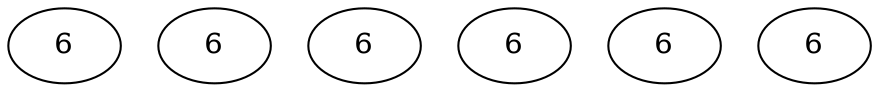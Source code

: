 graph G {
	0 [label="6"];
	1 [label="6"];
	2 [label="6"];
	3 [label="6"];
	4 [label="6"];
	5 [label="6"];
}